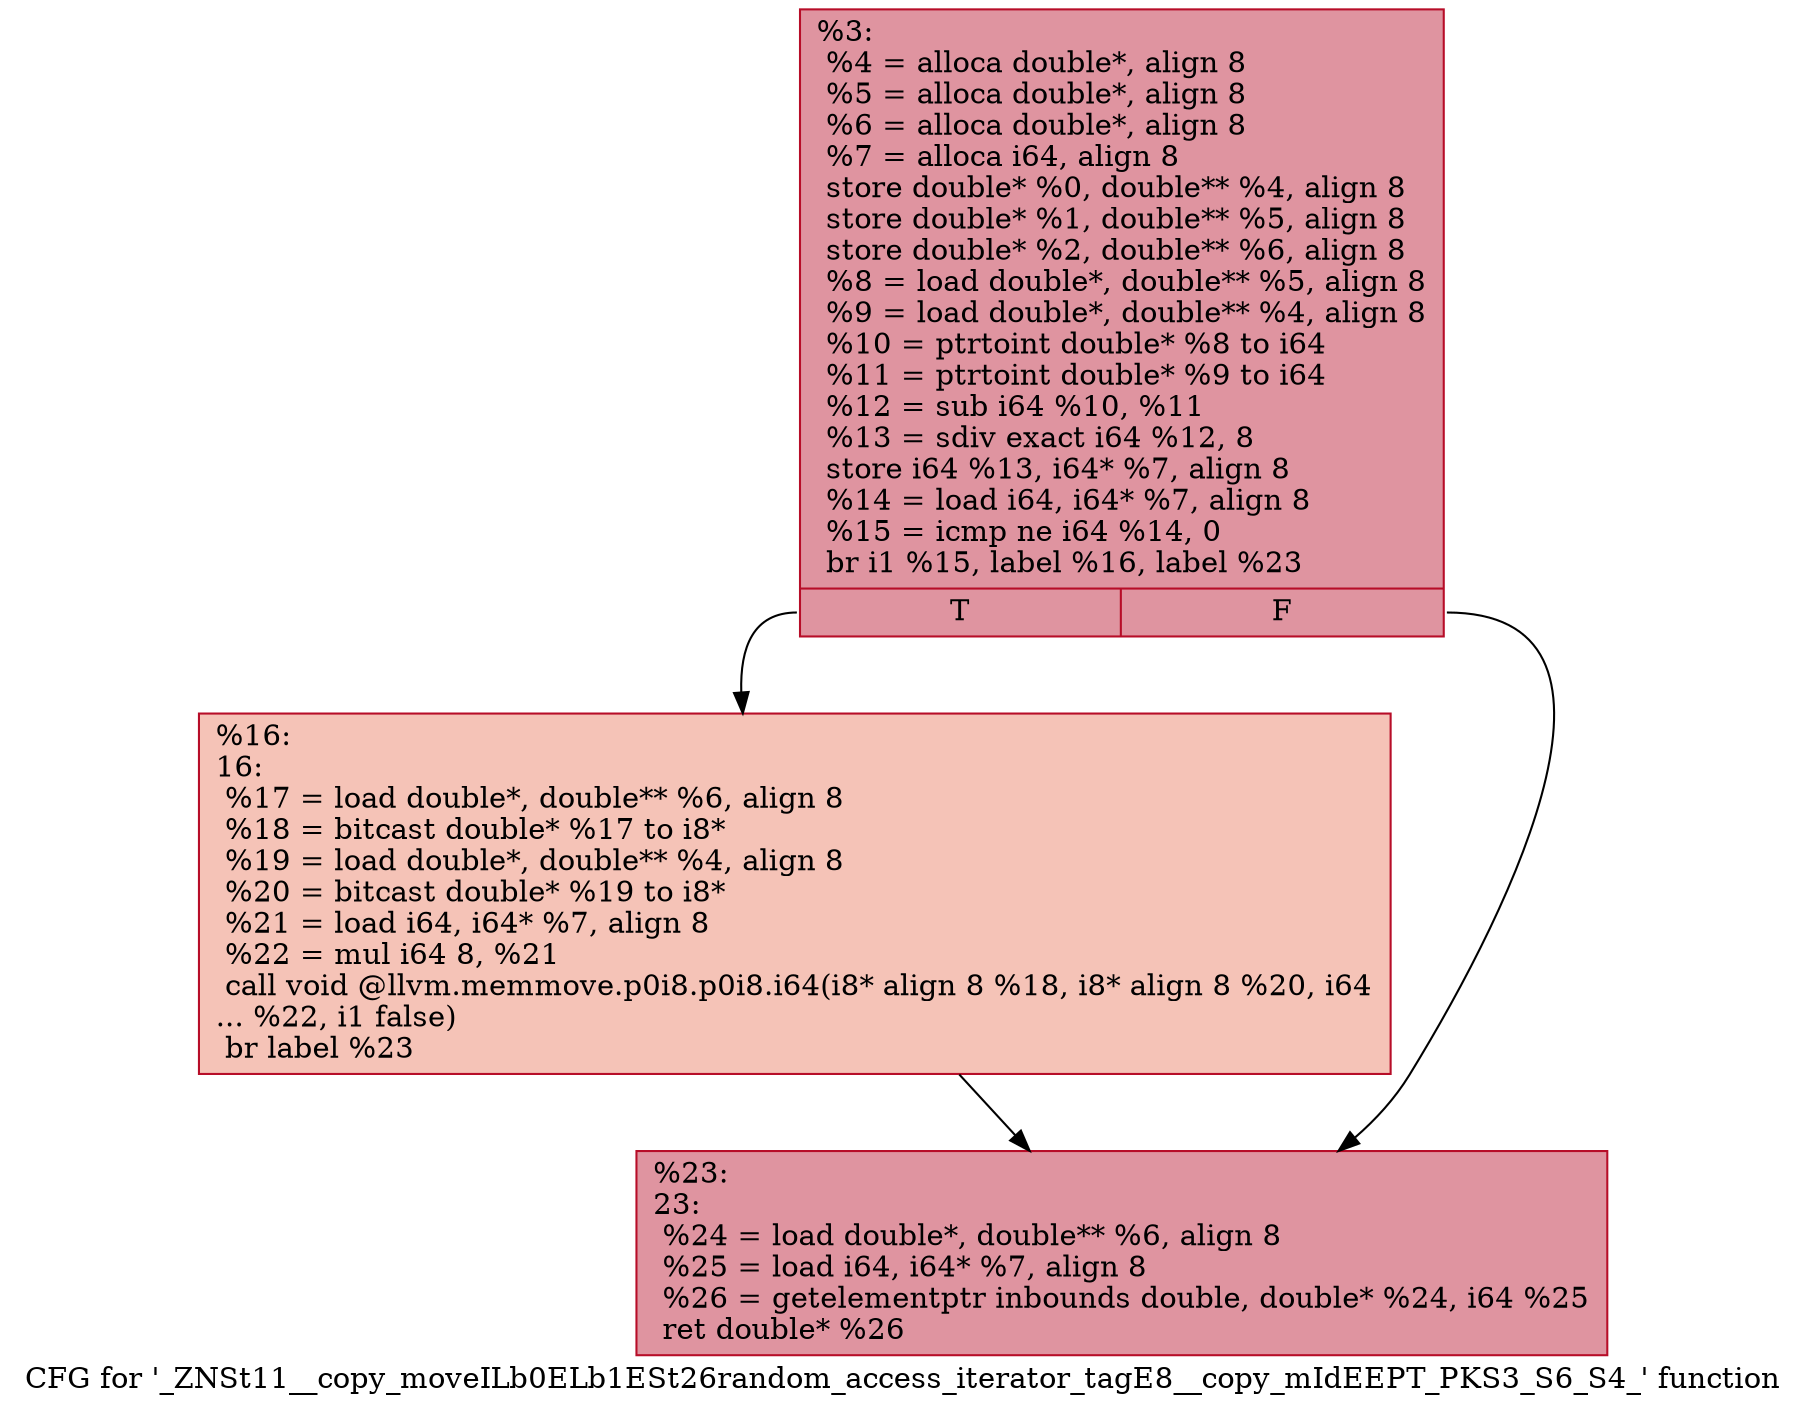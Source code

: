 digraph "CFG for '_ZNSt11__copy_moveILb0ELb1ESt26random_access_iterator_tagE8__copy_mIdEEPT_PKS3_S6_S4_' function" {
	label="CFG for '_ZNSt11__copy_moveILb0ELb1ESt26random_access_iterator_tagE8__copy_mIdEEPT_PKS3_S6_S4_' function";

	Node0x555c7372f360 [shape=record,color="#b70d28ff", style=filled, fillcolor="#b70d2870",label="{%3:\l  %4 = alloca double*, align 8\l  %5 = alloca double*, align 8\l  %6 = alloca double*, align 8\l  %7 = alloca i64, align 8\l  store double* %0, double** %4, align 8\l  store double* %1, double** %5, align 8\l  store double* %2, double** %6, align 8\l  %8 = load double*, double** %5, align 8\l  %9 = load double*, double** %4, align 8\l  %10 = ptrtoint double* %8 to i64\l  %11 = ptrtoint double* %9 to i64\l  %12 = sub i64 %10, %11\l  %13 = sdiv exact i64 %12, 8\l  store i64 %13, i64* %7, align 8\l  %14 = load i64, i64* %7, align 8\l  %15 = icmp ne i64 %14, 0\l  br i1 %15, label %16, label %23\l|{<s0>T|<s1>F}}"];
	Node0x555c7372f360:s0 -> Node0x555c7372f420;
	Node0x555c7372f360:s1 -> Node0x555c7372fbe0;
	Node0x555c7372f420 [shape=record,color="#b70d28ff", style=filled, fillcolor="#e8765c70",label="{%16:\l16:                                               \l  %17 = load double*, double** %6, align 8\l  %18 = bitcast double* %17 to i8*\l  %19 = load double*, double** %4, align 8\l  %20 = bitcast double* %19 to i8*\l  %21 = load i64, i64* %7, align 8\l  %22 = mul i64 8, %21\l  call void @llvm.memmove.p0i8.p0i8.i64(i8* align 8 %18, i8* align 8 %20, i64\l... %22, i1 false)\l  br label %23\l}"];
	Node0x555c7372f420 -> Node0x555c7372fbe0;
	Node0x555c7372fbe0 [shape=record,color="#b70d28ff", style=filled, fillcolor="#b70d2870",label="{%23:\l23:                                               \l  %24 = load double*, double** %6, align 8\l  %25 = load i64, i64* %7, align 8\l  %26 = getelementptr inbounds double, double* %24, i64 %25\l  ret double* %26\l}"];
}
